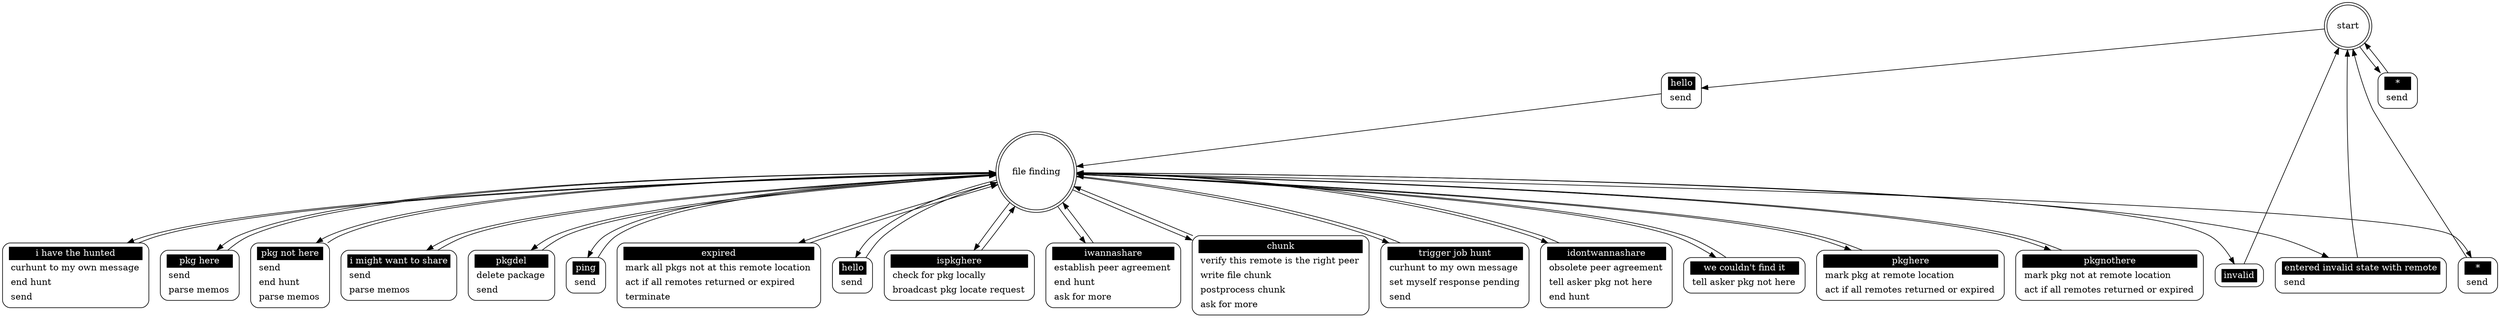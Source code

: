 ## Automatically generated from pkgfiler.xml by gsl
digraph "pkgfiler" {

 "start" [shape = "doublecircle"];
 "start hello" [shape = "Mrecord" style = solid label = <<table border="0" cellborder="0" cellpadding="3" bgcolor="white"><tr><td bgcolor="black" align="center" colspan="2"><font color="white">hello</font></td></tr><tr><td align="left" port="r3">send</td></tr></table>>];
 "start" -> "start hello";
 "start hello" -> "file finding";
 "start *" [shape = "Mrecord" style = solid label = <<table border="0" cellborder="0" cellpadding="3" bgcolor="white"><tr><td bgcolor="black" align="center" colspan="2"><font color="white">*</font></td></tr><tr><td align="left" port="r3">send</td></tr></table>>];
 "start" -> "start *";
 "start *" -> "start";

 "file finding" [shape = "doublecircle"];
 "file finding hello" [shape = "Mrecord" style = solid label = <<table border="0" cellborder="0" cellpadding="3" bgcolor="white"><tr><td bgcolor="black" align="center" colspan="2"><font color="white">hello</font></td></tr><tr><td align="left" port="r3">send</td></tr></table>>];
 "file finding" -> "file finding hello";
 "file finding hello" -> "file finding";
 "file finding ispkghere" [shape = "Mrecord" style = solid label = <<table border="0" cellborder="0" cellpadding="3" bgcolor="white"><tr><td bgcolor="black" align="center" colspan="2"><font color="white">ispkghere</font></td></tr><tr><td align="left" port="r3">check for pkg locally</td></tr><tr><td align="left" port="r3">broadcast pkg locate request</td></tr></table>>];
 "file finding" -> "file finding ispkghere";
 "file finding ispkghere" -> "file finding";
 "file finding iwannashare" [shape = "Mrecord" style = solid label = <<table border="0" cellborder="0" cellpadding="3" bgcolor="white"><tr><td bgcolor="black" align="center" colspan="2"><font color="white">iwannashare</font></td></tr><tr><td align="left" port="r3">establish peer agreement</td></tr><tr><td align="left" port="r3">end hunt</td></tr><tr><td align="left" port="r3">ask for more</td></tr></table>>];
 "file finding" -> "file finding iwannashare";
 "file finding iwannashare" -> "file finding";
 "file finding chunk" [shape = "Mrecord" style = solid label = <<table border="0" cellborder="0" cellpadding="3" bgcolor="white"><tr><td bgcolor="black" align="center" colspan="2"><font color="white">chunk</font></td></tr><tr><td align="left" port="r3">verify this remote is the right peer</td></tr><tr><td align="left" port="r3">write file chunk</td></tr><tr><td align="left" port="r3">postprocess chunk</td></tr><tr><td align="left" port="r3">ask for more</td></tr></table>>];
 "file finding" -> "file finding chunk";
 "file finding chunk" -> "file finding";
 "file finding trigger job hunt" [shape = "Mrecord" style = solid label = <<table border="0" cellborder="0" cellpadding="3" bgcolor="white"><tr><td bgcolor="black" align="center" colspan="2"><font color="white">trigger job hunt</font></td></tr><tr><td align="left" port="r3">curhunt to my own message</td></tr><tr><td align="left" port="r3">set myself response pending</td></tr><tr><td align="left" port="r3">send</td></tr></table>>];
 "file finding" -> "file finding trigger job hunt";
 "file finding trigger job hunt" -> "file finding";
 "file finding idontwannashare" [shape = "Mrecord" style = solid label = <<table border="0" cellborder="0" cellpadding="3" bgcolor="white"><tr><td bgcolor="black" align="center" colspan="2"><font color="white">idontwannashare</font></td></tr><tr><td align="left" port="r3">obsolete peer agreement</td></tr><tr><td align="left" port="r3">tell asker pkg not here</td></tr><tr><td align="left" port="r3">end hunt</td></tr></table>>];
 "file finding" -> "file finding idontwannashare";
 "file finding idontwannashare" -> "file finding";
 "file finding we couldn't find it" [shape = "Mrecord" style = solid label = <<table border="0" cellborder="0" cellpadding="3" bgcolor="white"><tr><td bgcolor="black" align="center" colspan="2"><font color="white">we couldn't find it</font></td></tr><tr><td align="left" port="r3">tell asker pkg not here</td></tr></table>>];
 "file finding" -> "file finding we couldn't find it";
 "file finding we couldn't find it" -> "file finding";
 "file finding pkghere" [shape = "Mrecord" style = solid label = <<table border="0" cellborder="0" cellpadding="3" bgcolor="white"><tr><td bgcolor="black" align="center" colspan="2"><font color="white">pkghere</font></td></tr><tr><td align="left" port="r3">mark pkg at remote location</td></tr><tr><td align="left" port="r3">act if all remotes returned or expired</td></tr></table>>];
 "file finding" -> "file finding pkghere";
 "file finding pkghere" -> "file finding";
 "file finding pkgnothere" [shape = "Mrecord" style = solid label = <<table border="0" cellborder="0" cellpadding="3" bgcolor="white"><tr><td bgcolor="black" align="center" colspan="2"><font color="white">pkgnothere</font></td></tr><tr><td align="left" port="r3">mark pkg not at remote location</td></tr><tr><td align="left" port="r3">act if all remotes returned or expired</td></tr></table>>];
 "file finding" -> "file finding pkgnothere";
 "file finding pkgnothere" -> "file finding";
 "file finding i have the hunted" [shape = "Mrecord" style = solid label = <<table border="0" cellborder="0" cellpadding="3" bgcolor="white"><tr><td bgcolor="black" align="center" colspan="2"><font color="white">i have the hunted</font></td></tr><tr><td align="left" port="r3">curhunt to my own message</td></tr><tr><td align="left" port="r3">end hunt</td></tr><tr><td align="left" port="r3">send</td></tr></table>>];
 "file finding" -> "file finding i have the hunted";
 "file finding i have the hunted" -> "file finding";
 "file finding pkg here" [shape = "Mrecord" style = solid label = <<table border="0" cellborder="0" cellpadding="3" bgcolor="white"><tr><td bgcolor="black" align="center" colspan="2"><font color="white">pkg here</font></td></tr><tr><td align="left" port="r3">send</td></tr><tr><td align="left" port="r3">parse memos</td></tr></table>>];
 "file finding" -> "file finding pkg here";
 "file finding pkg here" -> "file finding";
 "file finding pkg not here" [shape = "Mrecord" style = solid label = <<table border="0" cellborder="0" cellpadding="3" bgcolor="white"><tr><td bgcolor="black" align="center" colspan="2"><font color="white">pkg not here</font></td></tr><tr><td align="left" port="r3">send</td></tr><tr><td align="left" port="r3">end hunt</td></tr><tr><td align="left" port="r3">parse memos</td></tr></table>>];
 "file finding" -> "file finding pkg not here";
 "file finding pkg not here" -> "file finding";
 "file finding i might want to share" [shape = "Mrecord" style = solid label = <<table border="0" cellborder="0" cellpadding="3" bgcolor="white"><tr><td bgcolor="black" align="center" colspan="2"><font color="white">i might want to share</font></td></tr><tr><td align="left" port="r3">send</td></tr><tr><td align="left" port="r3">parse memos</td></tr></table>>];
 "file finding" -> "file finding i might want to share";
 "file finding i might want to share" -> "file finding";
 "file finding pkgdel" [shape = "Mrecord" style = solid label = <<table border="0" cellborder="0" cellpadding="3" bgcolor="white"><tr><td bgcolor="black" align="center" colspan="2"><font color="white">pkgdel</font></td></tr><tr><td align="left" port="r3">delete package</td></tr><tr><td align="left" port="r3">send</td></tr></table>>];
 "file finding" -> "file finding pkgdel";
 "file finding pkgdel" -> "file finding";
 "file finding ping" [shape = "Mrecord" style = solid label = <<table border="0" cellborder="0" cellpadding="3" bgcolor="white"><tr><td bgcolor="black" align="center" colspan="2"><font color="white">ping</font></td></tr><tr><td align="left" port="r3">send</td></tr></table>>];
 "file finding" -> "file finding ping";
 "file finding ping" -> "file finding";
 "file finding invalid" [shape = "Mrecord" style = solid label = <<table border="0" cellborder="0" cellpadding="3" bgcolor="white"><tr><td bgcolor="black" align="center" colspan="2"><font color="white">invalid</font></td></tr></table>>];
 "file finding" -> "file finding invalid";
 "file finding invalid" -> "start";
 "file finding entered invalid state with remote" [shape = "Mrecord" style = solid label = <<table border="0" cellborder="0" cellpadding="3" bgcolor="white"><tr><td bgcolor="black" align="center" colspan="2"><font color="white">entered invalid state with remote</font></td></tr><tr><td align="left" port="r3">send</td></tr></table>>];
 "file finding" -> "file finding entered invalid state with remote";
 "file finding entered invalid state with remote" -> "start";
 "file finding *" [shape = "Mrecord" style = solid label = <<table border="0" cellborder="0" cellpadding="3" bgcolor="white"><tr><td bgcolor="black" align="center" colspan="2"><font color="white">*</font></td></tr><tr><td align="left" port="r3">send</td></tr></table>>];
 "file finding" -> "file finding *";
 "file finding *" -> "start";
 "file finding expired" [shape = "Mrecord" style = solid label = <<table border="0" cellborder="0" cellpadding="3" bgcolor="white"><tr><td bgcolor="black" align="center" colspan="2"><font color="white">expired</font></td></tr><tr><td align="left" port="r3">mark all pkgs not at this remote location</td></tr><tr><td align="left" port="r3">act if all remotes returned or expired</td></tr><tr><td align="left" port="r3">terminate</td></tr></table>>];
 "file finding" -> "file finding expired";
 "file finding expired" -> "file finding";
}
